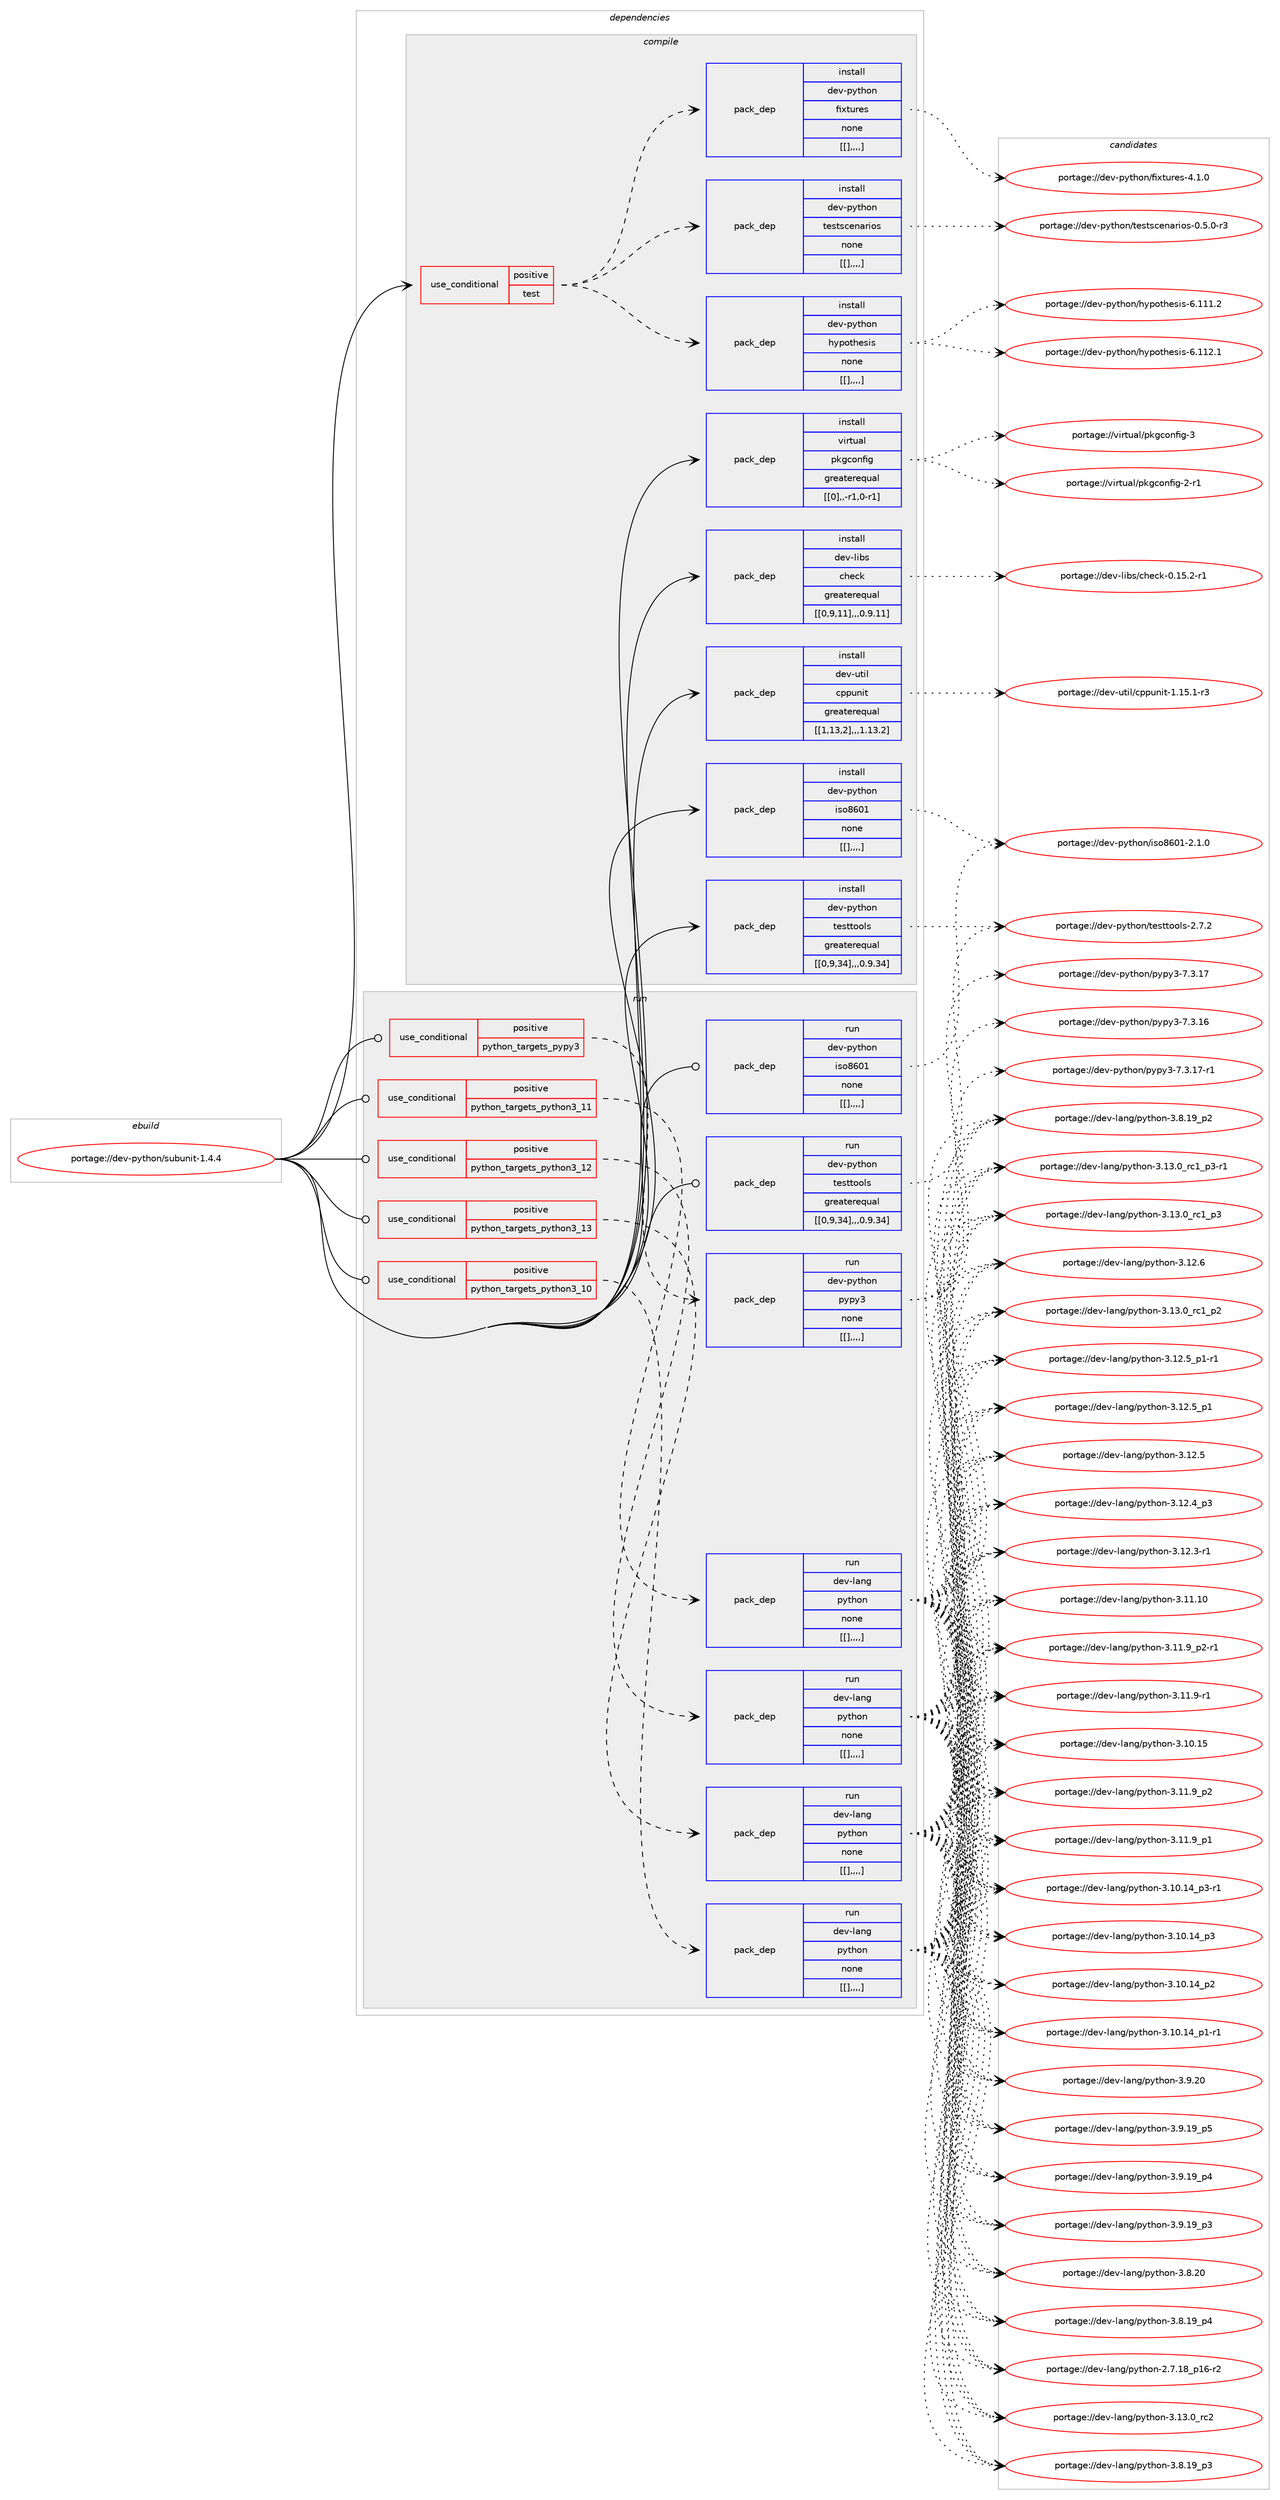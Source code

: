 digraph prolog {

# *************
# Graph options
# *************

newrank=true;
concentrate=true;
compound=true;
graph [rankdir=LR,fontname=Helvetica,fontsize=10,ranksep=1.5];#, ranksep=2.5, nodesep=0.2];
edge  [arrowhead=vee];
node  [fontname=Helvetica,fontsize=10];

# **********
# The ebuild
# **********

subgraph cluster_leftcol {
color=gray;
label=<<i>ebuild</i>>;
id [label="portage://dev-python/subunit-1.4.4", color=red, width=4, href="../dev-python/subunit-1.4.4.svg"];
}

# ****************
# The dependencies
# ****************

subgraph cluster_midcol {
color=gray;
label=<<i>dependencies</i>>;
subgraph cluster_compile {
fillcolor="#eeeeee";
style=filled;
label=<<i>compile</i>>;
subgraph cond41247 {
dependency167181 [label=<<TABLE BORDER="0" CELLBORDER="1" CELLSPACING="0" CELLPADDING="4"><TR><TD ROWSPAN="3" CELLPADDING="10">use_conditional</TD></TR><TR><TD>positive</TD></TR><TR><TD>test</TD></TR></TABLE>>, shape=none, color=red];
subgraph pack124673 {
dependency167182 [label=<<TABLE BORDER="0" CELLBORDER="1" CELLSPACING="0" CELLPADDING="4" WIDTH="220"><TR><TD ROWSPAN="6" CELLPADDING="30">pack_dep</TD></TR><TR><TD WIDTH="110">install</TD></TR><TR><TD>dev-python</TD></TR><TR><TD>fixtures</TD></TR><TR><TD>none</TD></TR><TR><TD>[[],,,,]</TD></TR></TABLE>>, shape=none, color=blue];
}
dependency167181:e -> dependency167182:w [weight=20,style="dashed",arrowhead="vee"];
subgraph pack124674 {
dependency167183 [label=<<TABLE BORDER="0" CELLBORDER="1" CELLSPACING="0" CELLPADDING="4" WIDTH="220"><TR><TD ROWSPAN="6" CELLPADDING="30">pack_dep</TD></TR><TR><TD WIDTH="110">install</TD></TR><TR><TD>dev-python</TD></TR><TR><TD>hypothesis</TD></TR><TR><TD>none</TD></TR><TR><TD>[[],,,,]</TD></TR></TABLE>>, shape=none, color=blue];
}
dependency167181:e -> dependency167183:w [weight=20,style="dashed",arrowhead="vee"];
subgraph pack124675 {
dependency167184 [label=<<TABLE BORDER="0" CELLBORDER="1" CELLSPACING="0" CELLPADDING="4" WIDTH="220"><TR><TD ROWSPAN="6" CELLPADDING="30">pack_dep</TD></TR><TR><TD WIDTH="110">install</TD></TR><TR><TD>dev-python</TD></TR><TR><TD>testscenarios</TD></TR><TR><TD>none</TD></TR><TR><TD>[[],,,,]</TD></TR></TABLE>>, shape=none, color=blue];
}
dependency167181:e -> dependency167184:w [weight=20,style="dashed",arrowhead="vee"];
}
id:e -> dependency167181:w [weight=20,style="solid",arrowhead="vee"];
subgraph pack124676 {
dependency167185 [label=<<TABLE BORDER="0" CELLBORDER="1" CELLSPACING="0" CELLPADDING="4" WIDTH="220"><TR><TD ROWSPAN="6" CELLPADDING="30">pack_dep</TD></TR><TR><TD WIDTH="110">install</TD></TR><TR><TD>dev-libs</TD></TR><TR><TD>check</TD></TR><TR><TD>greaterequal</TD></TR><TR><TD>[[0,9,11],,,0.9.11]</TD></TR></TABLE>>, shape=none, color=blue];
}
id:e -> dependency167185:w [weight=20,style="solid",arrowhead="vee"];
subgraph pack124677 {
dependency167186 [label=<<TABLE BORDER="0" CELLBORDER="1" CELLSPACING="0" CELLPADDING="4" WIDTH="220"><TR><TD ROWSPAN="6" CELLPADDING="30">pack_dep</TD></TR><TR><TD WIDTH="110">install</TD></TR><TR><TD>dev-python</TD></TR><TR><TD>iso8601</TD></TR><TR><TD>none</TD></TR><TR><TD>[[],,,,]</TD></TR></TABLE>>, shape=none, color=blue];
}
id:e -> dependency167186:w [weight=20,style="solid",arrowhead="vee"];
subgraph pack124678 {
dependency167187 [label=<<TABLE BORDER="0" CELLBORDER="1" CELLSPACING="0" CELLPADDING="4" WIDTH="220"><TR><TD ROWSPAN="6" CELLPADDING="30">pack_dep</TD></TR><TR><TD WIDTH="110">install</TD></TR><TR><TD>dev-python</TD></TR><TR><TD>testtools</TD></TR><TR><TD>greaterequal</TD></TR><TR><TD>[[0,9,34],,,0.9.34]</TD></TR></TABLE>>, shape=none, color=blue];
}
id:e -> dependency167187:w [weight=20,style="solid",arrowhead="vee"];
subgraph pack124679 {
dependency167188 [label=<<TABLE BORDER="0" CELLBORDER="1" CELLSPACING="0" CELLPADDING="4" WIDTH="220"><TR><TD ROWSPAN="6" CELLPADDING="30">pack_dep</TD></TR><TR><TD WIDTH="110">install</TD></TR><TR><TD>dev-util</TD></TR><TR><TD>cppunit</TD></TR><TR><TD>greaterequal</TD></TR><TR><TD>[[1,13,2],,,1.13.2]</TD></TR></TABLE>>, shape=none, color=blue];
}
id:e -> dependency167188:w [weight=20,style="solid",arrowhead="vee"];
subgraph pack124680 {
dependency167189 [label=<<TABLE BORDER="0" CELLBORDER="1" CELLSPACING="0" CELLPADDING="4" WIDTH="220"><TR><TD ROWSPAN="6" CELLPADDING="30">pack_dep</TD></TR><TR><TD WIDTH="110">install</TD></TR><TR><TD>virtual</TD></TR><TR><TD>pkgconfig</TD></TR><TR><TD>greaterequal</TD></TR><TR><TD>[[0],,-r1,0-r1]</TD></TR></TABLE>>, shape=none, color=blue];
}
id:e -> dependency167189:w [weight=20,style="solid",arrowhead="vee"];
}
subgraph cluster_compileandrun {
fillcolor="#eeeeee";
style=filled;
label=<<i>compile and run</i>>;
}
subgraph cluster_run {
fillcolor="#eeeeee";
style=filled;
label=<<i>run</i>>;
subgraph cond41248 {
dependency167190 [label=<<TABLE BORDER="0" CELLBORDER="1" CELLSPACING="0" CELLPADDING="4"><TR><TD ROWSPAN="3" CELLPADDING="10">use_conditional</TD></TR><TR><TD>positive</TD></TR><TR><TD>python_targets_pypy3</TD></TR></TABLE>>, shape=none, color=red];
subgraph pack124681 {
dependency167191 [label=<<TABLE BORDER="0" CELLBORDER="1" CELLSPACING="0" CELLPADDING="4" WIDTH="220"><TR><TD ROWSPAN="6" CELLPADDING="30">pack_dep</TD></TR><TR><TD WIDTH="110">run</TD></TR><TR><TD>dev-python</TD></TR><TR><TD>pypy3</TD></TR><TR><TD>none</TD></TR><TR><TD>[[],,,,]</TD></TR></TABLE>>, shape=none, color=blue];
}
dependency167190:e -> dependency167191:w [weight=20,style="dashed",arrowhead="vee"];
}
id:e -> dependency167190:w [weight=20,style="solid",arrowhead="odot"];
subgraph cond41249 {
dependency167192 [label=<<TABLE BORDER="0" CELLBORDER="1" CELLSPACING="0" CELLPADDING="4"><TR><TD ROWSPAN="3" CELLPADDING="10">use_conditional</TD></TR><TR><TD>positive</TD></TR><TR><TD>python_targets_python3_10</TD></TR></TABLE>>, shape=none, color=red];
subgraph pack124682 {
dependency167193 [label=<<TABLE BORDER="0" CELLBORDER="1" CELLSPACING="0" CELLPADDING="4" WIDTH="220"><TR><TD ROWSPAN="6" CELLPADDING="30">pack_dep</TD></TR><TR><TD WIDTH="110">run</TD></TR><TR><TD>dev-lang</TD></TR><TR><TD>python</TD></TR><TR><TD>none</TD></TR><TR><TD>[[],,,,]</TD></TR></TABLE>>, shape=none, color=blue];
}
dependency167192:e -> dependency167193:w [weight=20,style="dashed",arrowhead="vee"];
}
id:e -> dependency167192:w [weight=20,style="solid",arrowhead="odot"];
subgraph cond41250 {
dependency167194 [label=<<TABLE BORDER="0" CELLBORDER="1" CELLSPACING="0" CELLPADDING="4"><TR><TD ROWSPAN="3" CELLPADDING="10">use_conditional</TD></TR><TR><TD>positive</TD></TR><TR><TD>python_targets_python3_11</TD></TR></TABLE>>, shape=none, color=red];
subgraph pack124683 {
dependency167195 [label=<<TABLE BORDER="0" CELLBORDER="1" CELLSPACING="0" CELLPADDING="4" WIDTH="220"><TR><TD ROWSPAN="6" CELLPADDING="30">pack_dep</TD></TR><TR><TD WIDTH="110">run</TD></TR><TR><TD>dev-lang</TD></TR><TR><TD>python</TD></TR><TR><TD>none</TD></TR><TR><TD>[[],,,,]</TD></TR></TABLE>>, shape=none, color=blue];
}
dependency167194:e -> dependency167195:w [weight=20,style="dashed",arrowhead="vee"];
}
id:e -> dependency167194:w [weight=20,style="solid",arrowhead="odot"];
subgraph cond41251 {
dependency167196 [label=<<TABLE BORDER="0" CELLBORDER="1" CELLSPACING="0" CELLPADDING="4"><TR><TD ROWSPAN="3" CELLPADDING="10">use_conditional</TD></TR><TR><TD>positive</TD></TR><TR><TD>python_targets_python3_12</TD></TR></TABLE>>, shape=none, color=red];
subgraph pack124684 {
dependency167197 [label=<<TABLE BORDER="0" CELLBORDER="1" CELLSPACING="0" CELLPADDING="4" WIDTH="220"><TR><TD ROWSPAN="6" CELLPADDING="30">pack_dep</TD></TR><TR><TD WIDTH="110">run</TD></TR><TR><TD>dev-lang</TD></TR><TR><TD>python</TD></TR><TR><TD>none</TD></TR><TR><TD>[[],,,,]</TD></TR></TABLE>>, shape=none, color=blue];
}
dependency167196:e -> dependency167197:w [weight=20,style="dashed",arrowhead="vee"];
}
id:e -> dependency167196:w [weight=20,style="solid",arrowhead="odot"];
subgraph cond41252 {
dependency167198 [label=<<TABLE BORDER="0" CELLBORDER="1" CELLSPACING="0" CELLPADDING="4"><TR><TD ROWSPAN="3" CELLPADDING="10">use_conditional</TD></TR><TR><TD>positive</TD></TR><TR><TD>python_targets_python3_13</TD></TR></TABLE>>, shape=none, color=red];
subgraph pack124685 {
dependency167199 [label=<<TABLE BORDER="0" CELLBORDER="1" CELLSPACING="0" CELLPADDING="4" WIDTH="220"><TR><TD ROWSPAN="6" CELLPADDING="30">pack_dep</TD></TR><TR><TD WIDTH="110">run</TD></TR><TR><TD>dev-lang</TD></TR><TR><TD>python</TD></TR><TR><TD>none</TD></TR><TR><TD>[[],,,,]</TD></TR></TABLE>>, shape=none, color=blue];
}
dependency167198:e -> dependency167199:w [weight=20,style="dashed",arrowhead="vee"];
}
id:e -> dependency167198:w [weight=20,style="solid",arrowhead="odot"];
subgraph pack124686 {
dependency167200 [label=<<TABLE BORDER="0" CELLBORDER="1" CELLSPACING="0" CELLPADDING="4" WIDTH="220"><TR><TD ROWSPAN="6" CELLPADDING="30">pack_dep</TD></TR><TR><TD WIDTH="110">run</TD></TR><TR><TD>dev-python</TD></TR><TR><TD>iso8601</TD></TR><TR><TD>none</TD></TR><TR><TD>[[],,,,]</TD></TR></TABLE>>, shape=none, color=blue];
}
id:e -> dependency167200:w [weight=20,style="solid",arrowhead="odot"];
subgraph pack124687 {
dependency167201 [label=<<TABLE BORDER="0" CELLBORDER="1" CELLSPACING="0" CELLPADDING="4" WIDTH="220"><TR><TD ROWSPAN="6" CELLPADDING="30">pack_dep</TD></TR><TR><TD WIDTH="110">run</TD></TR><TR><TD>dev-python</TD></TR><TR><TD>testtools</TD></TR><TR><TD>greaterequal</TD></TR><TR><TD>[[0,9,34],,,0.9.34]</TD></TR></TABLE>>, shape=none, color=blue];
}
id:e -> dependency167201:w [weight=20,style="solid",arrowhead="odot"];
}
}

# **************
# The candidates
# **************

subgraph cluster_choices {
rank=same;
color=gray;
label=<<i>candidates</i>>;

subgraph choice124673 {
color=black;
nodesep=1;
choice1001011184511212111610411111047102105120116117114101115455246494648 [label="portage://dev-python/fixtures-4.1.0", color=red, width=4,href="../dev-python/fixtures-4.1.0.svg"];
dependency167182:e -> choice1001011184511212111610411111047102105120116117114101115455246494648:w [style=dotted,weight="100"];
}
subgraph choice124674 {
color=black;
nodesep=1;
choice10010111845112121116104111110471041211121111161041011151051154554464949504649 [label="portage://dev-python/hypothesis-6.112.1", color=red, width=4,href="../dev-python/hypothesis-6.112.1.svg"];
choice10010111845112121116104111110471041211121111161041011151051154554464949494650 [label="portage://dev-python/hypothesis-6.111.2", color=red, width=4,href="../dev-python/hypothesis-6.111.2.svg"];
dependency167183:e -> choice10010111845112121116104111110471041211121111161041011151051154554464949504649:w [style=dotted,weight="100"];
dependency167183:e -> choice10010111845112121116104111110471041211121111161041011151051154554464949494650:w [style=dotted,weight="100"];
}
subgraph choice124675 {
color=black;
nodesep=1;
choice100101118451121211161041111104711610111511611599101110971141051111154548465346484511451 [label="portage://dev-python/testscenarios-0.5.0-r3", color=red, width=4,href="../dev-python/testscenarios-0.5.0-r3.svg"];
dependency167184:e -> choice100101118451121211161041111104711610111511611599101110971141051111154548465346484511451:w [style=dotted,weight="100"];
}
subgraph choice124676 {
color=black;
nodesep=1;
choice1001011184510810598115479910410199107454846495346504511449 [label="portage://dev-libs/check-0.15.2-r1", color=red, width=4,href="../dev-libs/check-0.15.2-r1.svg"];
dependency167185:e -> choice1001011184510810598115479910410199107454846495346504511449:w [style=dotted,weight="100"];
}
subgraph choice124677 {
color=black;
nodesep=1;
choice100101118451121211161041111104710511511156544849455046494648 [label="portage://dev-python/iso8601-2.1.0", color=red, width=4,href="../dev-python/iso8601-2.1.0.svg"];
dependency167186:e -> choice100101118451121211161041111104710511511156544849455046494648:w [style=dotted,weight="100"];
}
subgraph choice124678 {
color=black;
nodesep=1;
choice1001011184511212111610411111047116101115116116111111108115455046554650 [label="portage://dev-python/testtools-2.7.2", color=red, width=4,href="../dev-python/testtools-2.7.2.svg"];
dependency167187:e -> choice1001011184511212111610411111047116101115116116111111108115455046554650:w [style=dotted,weight="100"];
}
subgraph choice124679 {
color=black;
nodesep=1;
choice100101118451171161051084799112112117110105116454946495346494511451 [label="portage://dev-util/cppunit-1.15.1-r3", color=red, width=4,href="../dev-util/cppunit-1.15.1-r3.svg"];
dependency167188:e -> choice100101118451171161051084799112112117110105116454946495346494511451:w [style=dotted,weight="100"];
}
subgraph choice124680 {
color=black;
nodesep=1;
choice1181051141161179710847112107103991111101021051034551 [label="portage://virtual/pkgconfig-3", color=red, width=4,href="../virtual/pkgconfig-3.svg"];
choice11810511411611797108471121071039911111010210510345504511449 [label="portage://virtual/pkgconfig-2-r1", color=red, width=4,href="../virtual/pkgconfig-2-r1.svg"];
dependency167189:e -> choice1181051141161179710847112107103991111101021051034551:w [style=dotted,weight="100"];
dependency167189:e -> choice11810511411611797108471121071039911111010210510345504511449:w [style=dotted,weight="100"];
}
subgraph choice124681 {
color=black;
nodesep=1;
choice100101118451121211161041111104711212111212151455546514649554511449 [label="portage://dev-python/pypy3-7.3.17-r1", color=red, width=4,href="../dev-python/pypy3-7.3.17-r1.svg"];
choice10010111845112121116104111110471121211121215145554651464955 [label="portage://dev-python/pypy3-7.3.17", color=red, width=4,href="../dev-python/pypy3-7.3.17.svg"];
choice10010111845112121116104111110471121211121215145554651464954 [label="portage://dev-python/pypy3-7.3.16", color=red, width=4,href="../dev-python/pypy3-7.3.16.svg"];
dependency167191:e -> choice100101118451121211161041111104711212111212151455546514649554511449:w [style=dotted,weight="100"];
dependency167191:e -> choice10010111845112121116104111110471121211121215145554651464955:w [style=dotted,weight="100"];
dependency167191:e -> choice10010111845112121116104111110471121211121215145554651464954:w [style=dotted,weight="100"];
}
subgraph choice124682 {
color=black;
nodesep=1;
choice10010111845108971101034711212111610411111045514649514648951149950 [label="portage://dev-lang/python-3.13.0_rc2", color=red, width=4,href="../dev-lang/python-3.13.0_rc2.svg"];
choice1001011184510897110103471121211161041111104551464951464895114994995112514511449 [label="portage://dev-lang/python-3.13.0_rc1_p3-r1", color=red, width=4,href="../dev-lang/python-3.13.0_rc1_p3-r1.svg"];
choice100101118451089711010347112121116104111110455146495146489511499499511251 [label="portage://dev-lang/python-3.13.0_rc1_p3", color=red, width=4,href="../dev-lang/python-3.13.0_rc1_p3.svg"];
choice100101118451089711010347112121116104111110455146495146489511499499511250 [label="portage://dev-lang/python-3.13.0_rc1_p2", color=red, width=4,href="../dev-lang/python-3.13.0_rc1_p2.svg"];
choice10010111845108971101034711212111610411111045514649504654 [label="portage://dev-lang/python-3.12.6", color=red, width=4,href="../dev-lang/python-3.12.6.svg"];
choice1001011184510897110103471121211161041111104551464950465395112494511449 [label="portage://dev-lang/python-3.12.5_p1-r1", color=red, width=4,href="../dev-lang/python-3.12.5_p1-r1.svg"];
choice100101118451089711010347112121116104111110455146495046539511249 [label="portage://dev-lang/python-3.12.5_p1", color=red, width=4,href="../dev-lang/python-3.12.5_p1.svg"];
choice10010111845108971101034711212111610411111045514649504653 [label="portage://dev-lang/python-3.12.5", color=red, width=4,href="../dev-lang/python-3.12.5.svg"];
choice100101118451089711010347112121116104111110455146495046529511251 [label="portage://dev-lang/python-3.12.4_p3", color=red, width=4,href="../dev-lang/python-3.12.4_p3.svg"];
choice100101118451089711010347112121116104111110455146495046514511449 [label="portage://dev-lang/python-3.12.3-r1", color=red, width=4,href="../dev-lang/python-3.12.3-r1.svg"];
choice1001011184510897110103471121211161041111104551464949464948 [label="portage://dev-lang/python-3.11.10", color=red, width=4,href="../dev-lang/python-3.11.10.svg"];
choice1001011184510897110103471121211161041111104551464949465795112504511449 [label="portage://dev-lang/python-3.11.9_p2-r1", color=red, width=4,href="../dev-lang/python-3.11.9_p2-r1.svg"];
choice100101118451089711010347112121116104111110455146494946579511250 [label="portage://dev-lang/python-3.11.9_p2", color=red, width=4,href="../dev-lang/python-3.11.9_p2.svg"];
choice100101118451089711010347112121116104111110455146494946579511249 [label="portage://dev-lang/python-3.11.9_p1", color=red, width=4,href="../dev-lang/python-3.11.9_p1.svg"];
choice100101118451089711010347112121116104111110455146494946574511449 [label="portage://dev-lang/python-3.11.9-r1", color=red, width=4,href="../dev-lang/python-3.11.9-r1.svg"];
choice1001011184510897110103471121211161041111104551464948464953 [label="portage://dev-lang/python-3.10.15", color=red, width=4,href="../dev-lang/python-3.10.15.svg"];
choice100101118451089711010347112121116104111110455146494846495295112514511449 [label="portage://dev-lang/python-3.10.14_p3-r1", color=red, width=4,href="../dev-lang/python-3.10.14_p3-r1.svg"];
choice10010111845108971101034711212111610411111045514649484649529511251 [label="portage://dev-lang/python-3.10.14_p3", color=red, width=4,href="../dev-lang/python-3.10.14_p3.svg"];
choice10010111845108971101034711212111610411111045514649484649529511250 [label="portage://dev-lang/python-3.10.14_p2", color=red, width=4,href="../dev-lang/python-3.10.14_p2.svg"];
choice100101118451089711010347112121116104111110455146494846495295112494511449 [label="portage://dev-lang/python-3.10.14_p1-r1", color=red, width=4,href="../dev-lang/python-3.10.14_p1-r1.svg"];
choice10010111845108971101034711212111610411111045514657465048 [label="portage://dev-lang/python-3.9.20", color=red, width=4,href="../dev-lang/python-3.9.20.svg"];
choice100101118451089711010347112121116104111110455146574649579511253 [label="portage://dev-lang/python-3.9.19_p5", color=red, width=4,href="../dev-lang/python-3.9.19_p5.svg"];
choice100101118451089711010347112121116104111110455146574649579511252 [label="portage://dev-lang/python-3.9.19_p4", color=red, width=4,href="../dev-lang/python-3.9.19_p4.svg"];
choice100101118451089711010347112121116104111110455146574649579511251 [label="portage://dev-lang/python-3.9.19_p3", color=red, width=4,href="../dev-lang/python-3.9.19_p3.svg"];
choice10010111845108971101034711212111610411111045514656465048 [label="portage://dev-lang/python-3.8.20", color=red, width=4,href="../dev-lang/python-3.8.20.svg"];
choice100101118451089711010347112121116104111110455146564649579511252 [label="portage://dev-lang/python-3.8.19_p4", color=red, width=4,href="../dev-lang/python-3.8.19_p4.svg"];
choice100101118451089711010347112121116104111110455146564649579511251 [label="portage://dev-lang/python-3.8.19_p3", color=red, width=4,href="../dev-lang/python-3.8.19_p3.svg"];
choice100101118451089711010347112121116104111110455146564649579511250 [label="portage://dev-lang/python-3.8.19_p2", color=red, width=4,href="../dev-lang/python-3.8.19_p2.svg"];
choice100101118451089711010347112121116104111110455046554649569511249544511450 [label="portage://dev-lang/python-2.7.18_p16-r2", color=red, width=4,href="../dev-lang/python-2.7.18_p16-r2.svg"];
dependency167193:e -> choice10010111845108971101034711212111610411111045514649514648951149950:w [style=dotted,weight="100"];
dependency167193:e -> choice1001011184510897110103471121211161041111104551464951464895114994995112514511449:w [style=dotted,weight="100"];
dependency167193:e -> choice100101118451089711010347112121116104111110455146495146489511499499511251:w [style=dotted,weight="100"];
dependency167193:e -> choice100101118451089711010347112121116104111110455146495146489511499499511250:w [style=dotted,weight="100"];
dependency167193:e -> choice10010111845108971101034711212111610411111045514649504654:w [style=dotted,weight="100"];
dependency167193:e -> choice1001011184510897110103471121211161041111104551464950465395112494511449:w [style=dotted,weight="100"];
dependency167193:e -> choice100101118451089711010347112121116104111110455146495046539511249:w [style=dotted,weight="100"];
dependency167193:e -> choice10010111845108971101034711212111610411111045514649504653:w [style=dotted,weight="100"];
dependency167193:e -> choice100101118451089711010347112121116104111110455146495046529511251:w [style=dotted,weight="100"];
dependency167193:e -> choice100101118451089711010347112121116104111110455146495046514511449:w [style=dotted,weight="100"];
dependency167193:e -> choice1001011184510897110103471121211161041111104551464949464948:w [style=dotted,weight="100"];
dependency167193:e -> choice1001011184510897110103471121211161041111104551464949465795112504511449:w [style=dotted,weight="100"];
dependency167193:e -> choice100101118451089711010347112121116104111110455146494946579511250:w [style=dotted,weight="100"];
dependency167193:e -> choice100101118451089711010347112121116104111110455146494946579511249:w [style=dotted,weight="100"];
dependency167193:e -> choice100101118451089711010347112121116104111110455146494946574511449:w [style=dotted,weight="100"];
dependency167193:e -> choice1001011184510897110103471121211161041111104551464948464953:w [style=dotted,weight="100"];
dependency167193:e -> choice100101118451089711010347112121116104111110455146494846495295112514511449:w [style=dotted,weight="100"];
dependency167193:e -> choice10010111845108971101034711212111610411111045514649484649529511251:w [style=dotted,weight="100"];
dependency167193:e -> choice10010111845108971101034711212111610411111045514649484649529511250:w [style=dotted,weight="100"];
dependency167193:e -> choice100101118451089711010347112121116104111110455146494846495295112494511449:w [style=dotted,weight="100"];
dependency167193:e -> choice10010111845108971101034711212111610411111045514657465048:w [style=dotted,weight="100"];
dependency167193:e -> choice100101118451089711010347112121116104111110455146574649579511253:w [style=dotted,weight="100"];
dependency167193:e -> choice100101118451089711010347112121116104111110455146574649579511252:w [style=dotted,weight="100"];
dependency167193:e -> choice100101118451089711010347112121116104111110455146574649579511251:w [style=dotted,weight="100"];
dependency167193:e -> choice10010111845108971101034711212111610411111045514656465048:w [style=dotted,weight="100"];
dependency167193:e -> choice100101118451089711010347112121116104111110455146564649579511252:w [style=dotted,weight="100"];
dependency167193:e -> choice100101118451089711010347112121116104111110455146564649579511251:w [style=dotted,weight="100"];
dependency167193:e -> choice100101118451089711010347112121116104111110455146564649579511250:w [style=dotted,weight="100"];
dependency167193:e -> choice100101118451089711010347112121116104111110455046554649569511249544511450:w [style=dotted,weight="100"];
}
subgraph choice124683 {
color=black;
nodesep=1;
choice10010111845108971101034711212111610411111045514649514648951149950 [label="portage://dev-lang/python-3.13.0_rc2", color=red, width=4,href="../dev-lang/python-3.13.0_rc2.svg"];
choice1001011184510897110103471121211161041111104551464951464895114994995112514511449 [label="portage://dev-lang/python-3.13.0_rc1_p3-r1", color=red, width=4,href="../dev-lang/python-3.13.0_rc1_p3-r1.svg"];
choice100101118451089711010347112121116104111110455146495146489511499499511251 [label="portage://dev-lang/python-3.13.0_rc1_p3", color=red, width=4,href="../dev-lang/python-3.13.0_rc1_p3.svg"];
choice100101118451089711010347112121116104111110455146495146489511499499511250 [label="portage://dev-lang/python-3.13.0_rc1_p2", color=red, width=4,href="../dev-lang/python-3.13.0_rc1_p2.svg"];
choice10010111845108971101034711212111610411111045514649504654 [label="portage://dev-lang/python-3.12.6", color=red, width=4,href="../dev-lang/python-3.12.6.svg"];
choice1001011184510897110103471121211161041111104551464950465395112494511449 [label="portage://dev-lang/python-3.12.5_p1-r1", color=red, width=4,href="../dev-lang/python-3.12.5_p1-r1.svg"];
choice100101118451089711010347112121116104111110455146495046539511249 [label="portage://dev-lang/python-3.12.5_p1", color=red, width=4,href="../dev-lang/python-3.12.5_p1.svg"];
choice10010111845108971101034711212111610411111045514649504653 [label="portage://dev-lang/python-3.12.5", color=red, width=4,href="../dev-lang/python-3.12.5.svg"];
choice100101118451089711010347112121116104111110455146495046529511251 [label="portage://dev-lang/python-3.12.4_p3", color=red, width=4,href="../dev-lang/python-3.12.4_p3.svg"];
choice100101118451089711010347112121116104111110455146495046514511449 [label="portage://dev-lang/python-3.12.3-r1", color=red, width=4,href="../dev-lang/python-3.12.3-r1.svg"];
choice1001011184510897110103471121211161041111104551464949464948 [label="portage://dev-lang/python-3.11.10", color=red, width=4,href="../dev-lang/python-3.11.10.svg"];
choice1001011184510897110103471121211161041111104551464949465795112504511449 [label="portage://dev-lang/python-3.11.9_p2-r1", color=red, width=4,href="../dev-lang/python-3.11.9_p2-r1.svg"];
choice100101118451089711010347112121116104111110455146494946579511250 [label="portage://dev-lang/python-3.11.9_p2", color=red, width=4,href="../dev-lang/python-3.11.9_p2.svg"];
choice100101118451089711010347112121116104111110455146494946579511249 [label="portage://dev-lang/python-3.11.9_p1", color=red, width=4,href="../dev-lang/python-3.11.9_p1.svg"];
choice100101118451089711010347112121116104111110455146494946574511449 [label="portage://dev-lang/python-3.11.9-r1", color=red, width=4,href="../dev-lang/python-3.11.9-r1.svg"];
choice1001011184510897110103471121211161041111104551464948464953 [label="portage://dev-lang/python-3.10.15", color=red, width=4,href="../dev-lang/python-3.10.15.svg"];
choice100101118451089711010347112121116104111110455146494846495295112514511449 [label="portage://dev-lang/python-3.10.14_p3-r1", color=red, width=4,href="../dev-lang/python-3.10.14_p3-r1.svg"];
choice10010111845108971101034711212111610411111045514649484649529511251 [label="portage://dev-lang/python-3.10.14_p3", color=red, width=4,href="../dev-lang/python-3.10.14_p3.svg"];
choice10010111845108971101034711212111610411111045514649484649529511250 [label="portage://dev-lang/python-3.10.14_p2", color=red, width=4,href="../dev-lang/python-3.10.14_p2.svg"];
choice100101118451089711010347112121116104111110455146494846495295112494511449 [label="portage://dev-lang/python-3.10.14_p1-r1", color=red, width=4,href="../dev-lang/python-3.10.14_p1-r1.svg"];
choice10010111845108971101034711212111610411111045514657465048 [label="portage://dev-lang/python-3.9.20", color=red, width=4,href="../dev-lang/python-3.9.20.svg"];
choice100101118451089711010347112121116104111110455146574649579511253 [label="portage://dev-lang/python-3.9.19_p5", color=red, width=4,href="../dev-lang/python-3.9.19_p5.svg"];
choice100101118451089711010347112121116104111110455146574649579511252 [label="portage://dev-lang/python-3.9.19_p4", color=red, width=4,href="../dev-lang/python-3.9.19_p4.svg"];
choice100101118451089711010347112121116104111110455146574649579511251 [label="portage://dev-lang/python-3.9.19_p3", color=red, width=4,href="../dev-lang/python-3.9.19_p3.svg"];
choice10010111845108971101034711212111610411111045514656465048 [label="portage://dev-lang/python-3.8.20", color=red, width=4,href="../dev-lang/python-3.8.20.svg"];
choice100101118451089711010347112121116104111110455146564649579511252 [label="portage://dev-lang/python-3.8.19_p4", color=red, width=4,href="../dev-lang/python-3.8.19_p4.svg"];
choice100101118451089711010347112121116104111110455146564649579511251 [label="portage://dev-lang/python-3.8.19_p3", color=red, width=4,href="../dev-lang/python-3.8.19_p3.svg"];
choice100101118451089711010347112121116104111110455146564649579511250 [label="portage://dev-lang/python-3.8.19_p2", color=red, width=4,href="../dev-lang/python-3.8.19_p2.svg"];
choice100101118451089711010347112121116104111110455046554649569511249544511450 [label="portage://dev-lang/python-2.7.18_p16-r2", color=red, width=4,href="../dev-lang/python-2.7.18_p16-r2.svg"];
dependency167195:e -> choice10010111845108971101034711212111610411111045514649514648951149950:w [style=dotted,weight="100"];
dependency167195:e -> choice1001011184510897110103471121211161041111104551464951464895114994995112514511449:w [style=dotted,weight="100"];
dependency167195:e -> choice100101118451089711010347112121116104111110455146495146489511499499511251:w [style=dotted,weight="100"];
dependency167195:e -> choice100101118451089711010347112121116104111110455146495146489511499499511250:w [style=dotted,weight="100"];
dependency167195:e -> choice10010111845108971101034711212111610411111045514649504654:w [style=dotted,weight="100"];
dependency167195:e -> choice1001011184510897110103471121211161041111104551464950465395112494511449:w [style=dotted,weight="100"];
dependency167195:e -> choice100101118451089711010347112121116104111110455146495046539511249:w [style=dotted,weight="100"];
dependency167195:e -> choice10010111845108971101034711212111610411111045514649504653:w [style=dotted,weight="100"];
dependency167195:e -> choice100101118451089711010347112121116104111110455146495046529511251:w [style=dotted,weight="100"];
dependency167195:e -> choice100101118451089711010347112121116104111110455146495046514511449:w [style=dotted,weight="100"];
dependency167195:e -> choice1001011184510897110103471121211161041111104551464949464948:w [style=dotted,weight="100"];
dependency167195:e -> choice1001011184510897110103471121211161041111104551464949465795112504511449:w [style=dotted,weight="100"];
dependency167195:e -> choice100101118451089711010347112121116104111110455146494946579511250:w [style=dotted,weight="100"];
dependency167195:e -> choice100101118451089711010347112121116104111110455146494946579511249:w [style=dotted,weight="100"];
dependency167195:e -> choice100101118451089711010347112121116104111110455146494946574511449:w [style=dotted,weight="100"];
dependency167195:e -> choice1001011184510897110103471121211161041111104551464948464953:w [style=dotted,weight="100"];
dependency167195:e -> choice100101118451089711010347112121116104111110455146494846495295112514511449:w [style=dotted,weight="100"];
dependency167195:e -> choice10010111845108971101034711212111610411111045514649484649529511251:w [style=dotted,weight="100"];
dependency167195:e -> choice10010111845108971101034711212111610411111045514649484649529511250:w [style=dotted,weight="100"];
dependency167195:e -> choice100101118451089711010347112121116104111110455146494846495295112494511449:w [style=dotted,weight="100"];
dependency167195:e -> choice10010111845108971101034711212111610411111045514657465048:w [style=dotted,weight="100"];
dependency167195:e -> choice100101118451089711010347112121116104111110455146574649579511253:w [style=dotted,weight="100"];
dependency167195:e -> choice100101118451089711010347112121116104111110455146574649579511252:w [style=dotted,weight="100"];
dependency167195:e -> choice100101118451089711010347112121116104111110455146574649579511251:w [style=dotted,weight="100"];
dependency167195:e -> choice10010111845108971101034711212111610411111045514656465048:w [style=dotted,weight="100"];
dependency167195:e -> choice100101118451089711010347112121116104111110455146564649579511252:w [style=dotted,weight="100"];
dependency167195:e -> choice100101118451089711010347112121116104111110455146564649579511251:w [style=dotted,weight="100"];
dependency167195:e -> choice100101118451089711010347112121116104111110455146564649579511250:w [style=dotted,weight="100"];
dependency167195:e -> choice100101118451089711010347112121116104111110455046554649569511249544511450:w [style=dotted,weight="100"];
}
subgraph choice124684 {
color=black;
nodesep=1;
choice10010111845108971101034711212111610411111045514649514648951149950 [label="portage://dev-lang/python-3.13.0_rc2", color=red, width=4,href="../dev-lang/python-3.13.0_rc2.svg"];
choice1001011184510897110103471121211161041111104551464951464895114994995112514511449 [label="portage://dev-lang/python-3.13.0_rc1_p3-r1", color=red, width=4,href="../dev-lang/python-3.13.0_rc1_p3-r1.svg"];
choice100101118451089711010347112121116104111110455146495146489511499499511251 [label="portage://dev-lang/python-3.13.0_rc1_p3", color=red, width=4,href="../dev-lang/python-3.13.0_rc1_p3.svg"];
choice100101118451089711010347112121116104111110455146495146489511499499511250 [label="portage://dev-lang/python-3.13.0_rc1_p2", color=red, width=4,href="../dev-lang/python-3.13.0_rc1_p2.svg"];
choice10010111845108971101034711212111610411111045514649504654 [label="portage://dev-lang/python-3.12.6", color=red, width=4,href="../dev-lang/python-3.12.6.svg"];
choice1001011184510897110103471121211161041111104551464950465395112494511449 [label="portage://dev-lang/python-3.12.5_p1-r1", color=red, width=4,href="../dev-lang/python-3.12.5_p1-r1.svg"];
choice100101118451089711010347112121116104111110455146495046539511249 [label="portage://dev-lang/python-3.12.5_p1", color=red, width=4,href="../dev-lang/python-3.12.5_p1.svg"];
choice10010111845108971101034711212111610411111045514649504653 [label="portage://dev-lang/python-3.12.5", color=red, width=4,href="../dev-lang/python-3.12.5.svg"];
choice100101118451089711010347112121116104111110455146495046529511251 [label="portage://dev-lang/python-3.12.4_p3", color=red, width=4,href="../dev-lang/python-3.12.4_p3.svg"];
choice100101118451089711010347112121116104111110455146495046514511449 [label="portage://dev-lang/python-3.12.3-r1", color=red, width=4,href="../dev-lang/python-3.12.3-r1.svg"];
choice1001011184510897110103471121211161041111104551464949464948 [label="portage://dev-lang/python-3.11.10", color=red, width=4,href="../dev-lang/python-3.11.10.svg"];
choice1001011184510897110103471121211161041111104551464949465795112504511449 [label="portage://dev-lang/python-3.11.9_p2-r1", color=red, width=4,href="../dev-lang/python-3.11.9_p2-r1.svg"];
choice100101118451089711010347112121116104111110455146494946579511250 [label="portage://dev-lang/python-3.11.9_p2", color=red, width=4,href="../dev-lang/python-3.11.9_p2.svg"];
choice100101118451089711010347112121116104111110455146494946579511249 [label="portage://dev-lang/python-3.11.9_p1", color=red, width=4,href="../dev-lang/python-3.11.9_p1.svg"];
choice100101118451089711010347112121116104111110455146494946574511449 [label="portage://dev-lang/python-3.11.9-r1", color=red, width=4,href="../dev-lang/python-3.11.9-r1.svg"];
choice1001011184510897110103471121211161041111104551464948464953 [label="portage://dev-lang/python-3.10.15", color=red, width=4,href="../dev-lang/python-3.10.15.svg"];
choice100101118451089711010347112121116104111110455146494846495295112514511449 [label="portage://dev-lang/python-3.10.14_p3-r1", color=red, width=4,href="../dev-lang/python-3.10.14_p3-r1.svg"];
choice10010111845108971101034711212111610411111045514649484649529511251 [label="portage://dev-lang/python-3.10.14_p3", color=red, width=4,href="../dev-lang/python-3.10.14_p3.svg"];
choice10010111845108971101034711212111610411111045514649484649529511250 [label="portage://dev-lang/python-3.10.14_p2", color=red, width=4,href="../dev-lang/python-3.10.14_p2.svg"];
choice100101118451089711010347112121116104111110455146494846495295112494511449 [label="portage://dev-lang/python-3.10.14_p1-r1", color=red, width=4,href="../dev-lang/python-3.10.14_p1-r1.svg"];
choice10010111845108971101034711212111610411111045514657465048 [label="portage://dev-lang/python-3.9.20", color=red, width=4,href="../dev-lang/python-3.9.20.svg"];
choice100101118451089711010347112121116104111110455146574649579511253 [label="portage://dev-lang/python-3.9.19_p5", color=red, width=4,href="../dev-lang/python-3.9.19_p5.svg"];
choice100101118451089711010347112121116104111110455146574649579511252 [label="portage://dev-lang/python-3.9.19_p4", color=red, width=4,href="../dev-lang/python-3.9.19_p4.svg"];
choice100101118451089711010347112121116104111110455146574649579511251 [label="portage://dev-lang/python-3.9.19_p3", color=red, width=4,href="../dev-lang/python-3.9.19_p3.svg"];
choice10010111845108971101034711212111610411111045514656465048 [label="portage://dev-lang/python-3.8.20", color=red, width=4,href="../dev-lang/python-3.8.20.svg"];
choice100101118451089711010347112121116104111110455146564649579511252 [label="portage://dev-lang/python-3.8.19_p4", color=red, width=4,href="../dev-lang/python-3.8.19_p4.svg"];
choice100101118451089711010347112121116104111110455146564649579511251 [label="portage://dev-lang/python-3.8.19_p3", color=red, width=4,href="../dev-lang/python-3.8.19_p3.svg"];
choice100101118451089711010347112121116104111110455146564649579511250 [label="portage://dev-lang/python-3.8.19_p2", color=red, width=4,href="../dev-lang/python-3.8.19_p2.svg"];
choice100101118451089711010347112121116104111110455046554649569511249544511450 [label="portage://dev-lang/python-2.7.18_p16-r2", color=red, width=4,href="../dev-lang/python-2.7.18_p16-r2.svg"];
dependency167197:e -> choice10010111845108971101034711212111610411111045514649514648951149950:w [style=dotted,weight="100"];
dependency167197:e -> choice1001011184510897110103471121211161041111104551464951464895114994995112514511449:w [style=dotted,weight="100"];
dependency167197:e -> choice100101118451089711010347112121116104111110455146495146489511499499511251:w [style=dotted,weight="100"];
dependency167197:e -> choice100101118451089711010347112121116104111110455146495146489511499499511250:w [style=dotted,weight="100"];
dependency167197:e -> choice10010111845108971101034711212111610411111045514649504654:w [style=dotted,weight="100"];
dependency167197:e -> choice1001011184510897110103471121211161041111104551464950465395112494511449:w [style=dotted,weight="100"];
dependency167197:e -> choice100101118451089711010347112121116104111110455146495046539511249:w [style=dotted,weight="100"];
dependency167197:e -> choice10010111845108971101034711212111610411111045514649504653:w [style=dotted,weight="100"];
dependency167197:e -> choice100101118451089711010347112121116104111110455146495046529511251:w [style=dotted,weight="100"];
dependency167197:e -> choice100101118451089711010347112121116104111110455146495046514511449:w [style=dotted,weight="100"];
dependency167197:e -> choice1001011184510897110103471121211161041111104551464949464948:w [style=dotted,weight="100"];
dependency167197:e -> choice1001011184510897110103471121211161041111104551464949465795112504511449:w [style=dotted,weight="100"];
dependency167197:e -> choice100101118451089711010347112121116104111110455146494946579511250:w [style=dotted,weight="100"];
dependency167197:e -> choice100101118451089711010347112121116104111110455146494946579511249:w [style=dotted,weight="100"];
dependency167197:e -> choice100101118451089711010347112121116104111110455146494946574511449:w [style=dotted,weight="100"];
dependency167197:e -> choice1001011184510897110103471121211161041111104551464948464953:w [style=dotted,weight="100"];
dependency167197:e -> choice100101118451089711010347112121116104111110455146494846495295112514511449:w [style=dotted,weight="100"];
dependency167197:e -> choice10010111845108971101034711212111610411111045514649484649529511251:w [style=dotted,weight="100"];
dependency167197:e -> choice10010111845108971101034711212111610411111045514649484649529511250:w [style=dotted,weight="100"];
dependency167197:e -> choice100101118451089711010347112121116104111110455146494846495295112494511449:w [style=dotted,weight="100"];
dependency167197:e -> choice10010111845108971101034711212111610411111045514657465048:w [style=dotted,weight="100"];
dependency167197:e -> choice100101118451089711010347112121116104111110455146574649579511253:w [style=dotted,weight="100"];
dependency167197:e -> choice100101118451089711010347112121116104111110455146574649579511252:w [style=dotted,weight="100"];
dependency167197:e -> choice100101118451089711010347112121116104111110455146574649579511251:w [style=dotted,weight="100"];
dependency167197:e -> choice10010111845108971101034711212111610411111045514656465048:w [style=dotted,weight="100"];
dependency167197:e -> choice100101118451089711010347112121116104111110455146564649579511252:w [style=dotted,weight="100"];
dependency167197:e -> choice100101118451089711010347112121116104111110455146564649579511251:w [style=dotted,weight="100"];
dependency167197:e -> choice100101118451089711010347112121116104111110455146564649579511250:w [style=dotted,weight="100"];
dependency167197:e -> choice100101118451089711010347112121116104111110455046554649569511249544511450:w [style=dotted,weight="100"];
}
subgraph choice124685 {
color=black;
nodesep=1;
choice10010111845108971101034711212111610411111045514649514648951149950 [label="portage://dev-lang/python-3.13.0_rc2", color=red, width=4,href="../dev-lang/python-3.13.0_rc2.svg"];
choice1001011184510897110103471121211161041111104551464951464895114994995112514511449 [label="portage://dev-lang/python-3.13.0_rc1_p3-r1", color=red, width=4,href="../dev-lang/python-3.13.0_rc1_p3-r1.svg"];
choice100101118451089711010347112121116104111110455146495146489511499499511251 [label="portage://dev-lang/python-3.13.0_rc1_p3", color=red, width=4,href="../dev-lang/python-3.13.0_rc1_p3.svg"];
choice100101118451089711010347112121116104111110455146495146489511499499511250 [label="portage://dev-lang/python-3.13.0_rc1_p2", color=red, width=4,href="../dev-lang/python-3.13.0_rc1_p2.svg"];
choice10010111845108971101034711212111610411111045514649504654 [label="portage://dev-lang/python-3.12.6", color=red, width=4,href="../dev-lang/python-3.12.6.svg"];
choice1001011184510897110103471121211161041111104551464950465395112494511449 [label="portage://dev-lang/python-3.12.5_p1-r1", color=red, width=4,href="../dev-lang/python-3.12.5_p1-r1.svg"];
choice100101118451089711010347112121116104111110455146495046539511249 [label="portage://dev-lang/python-3.12.5_p1", color=red, width=4,href="../dev-lang/python-3.12.5_p1.svg"];
choice10010111845108971101034711212111610411111045514649504653 [label="portage://dev-lang/python-3.12.5", color=red, width=4,href="../dev-lang/python-3.12.5.svg"];
choice100101118451089711010347112121116104111110455146495046529511251 [label="portage://dev-lang/python-3.12.4_p3", color=red, width=4,href="../dev-lang/python-3.12.4_p3.svg"];
choice100101118451089711010347112121116104111110455146495046514511449 [label="portage://dev-lang/python-3.12.3-r1", color=red, width=4,href="../dev-lang/python-3.12.3-r1.svg"];
choice1001011184510897110103471121211161041111104551464949464948 [label="portage://dev-lang/python-3.11.10", color=red, width=4,href="../dev-lang/python-3.11.10.svg"];
choice1001011184510897110103471121211161041111104551464949465795112504511449 [label="portage://dev-lang/python-3.11.9_p2-r1", color=red, width=4,href="../dev-lang/python-3.11.9_p2-r1.svg"];
choice100101118451089711010347112121116104111110455146494946579511250 [label="portage://dev-lang/python-3.11.9_p2", color=red, width=4,href="../dev-lang/python-3.11.9_p2.svg"];
choice100101118451089711010347112121116104111110455146494946579511249 [label="portage://dev-lang/python-3.11.9_p1", color=red, width=4,href="../dev-lang/python-3.11.9_p1.svg"];
choice100101118451089711010347112121116104111110455146494946574511449 [label="portage://dev-lang/python-3.11.9-r1", color=red, width=4,href="../dev-lang/python-3.11.9-r1.svg"];
choice1001011184510897110103471121211161041111104551464948464953 [label="portage://dev-lang/python-3.10.15", color=red, width=4,href="../dev-lang/python-3.10.15.svg"];
choice100101118451089711010347112121116104111110455146494846495295112514511449 [label="portage://dev-lang/python-3.10.14_p3-r1", color=red, width=4,href="../dev-lang/python-3.10.14_p3-r1.svg"];
choice10010111845108971101034711212111610411111045514649484649529511251 [label="portage://dev-lang/python-3.10.14_p3", color=red, width=4,href="../dev-lang/python-3.10.14_p3.svg"];
choice10010111845108971101034711212111610411111045514649484649529511250 [label="portage://dev-lang/python-3.10.14_p2", color=red, width=4,href="../dev-lang/python-3.10.14_p2.svg"];
choice100101118451089711010347112121116104111110455146494846495295112494511449 [label="portage://dev-lang/python-3.10.14_p1-r1", color=red, width=4,href="../dev-lang/python-3.10.14_p1-r1.svg"];
choice10010111845108971101034711212111610411111045514657465048 [label="portage://dev-lang/python-3.9.20", color=red, width=4,href="../dev-lang/python-3.9.20.svg"];
choice100101118451089711010347112121116104111110455146574649579511253 [label="portage://dev-lang/python-3.9.19_p5", color=red, width=4,href="../dev-lang/python-3.9.19_p5.svg"];
choice100101118451089711010347112121116104111110455146574649579511252 [label="portage://dev-lang/python-3.9.19_p4", color=red, width=4,href="../dev-lang/python-3.9.19_p4.svg"];
choice100101118451089711010347112121116104111110455146574649579511251 [label="portage://dev-lang/python-3.9.19_p3", color=red, width=4,href="../dev-lang/python-3.9.19_p3.svg"];
choice10010111845108971101034711212111610411111045514656465048 [label="portage://dev-lang/python-3.8.20", color=red, width=4,href="../dev-lang/python-3.8.20.svg"];
choice100101118451089711010347112121116104111110455146564649579511252 [label="portage://dev-lang/python-3.8.19_p4", color=red, width=4,href="../dev-lang/python-3.8.19_p4.svg"];
choice100101118451089711010347112121116104111110455146564649579511251 [label="portage://dev-lang/python-3.8.19_p3", color=red, width=4,href="../dev-lang/python-3.8.19_p3.svg"];
choice100101118451089711010347112121116104111110455146564649579511250 [label="portage://dev-lang/python-3.8.19_p2", color=red, width=4,href="../dev-lang/python-3.8.19_p2.svg"];
choice100101118451089711010347112121116104111110455046554649569511249544511450 [label="portage://dev-lang/python-2.7.18_p16-r2", color=red, width=4,href="../dev-lang/python-2.7.18_p16-r2.svg"];
dependency167199:e -> choice10010111845108971101034711212111610411111045514649514648951149950:w [style=dotted,weight="100"];
dependency167199:e -> choice1001011184510897110103471121211161041111104551464951464895114994995112514511449:w [style=dotted,weight="100"];
dependency167199:e -> choice100101118451089711010347112121116104111110455146495146489511499499511251:w [style=dotted,weight="100"];
dependency167199:e -> choice100101118451089711010347112121116104111110455146495146489511499499511250:w [style=dotted,weight="100"];
dependency167199:e -> choice10010111845108971101034711212111610411111045514649504654:w [style=dotted,weight="100"];
dependency167199:e -> choice1001011184510897110103471121211161041111104551464950465395112494511449:w [style=dotted,weight="100"];
dependency167199:e -> choice100101118451089711010347112121116104111110455146495046539511249:w [style=dotted,weight="100"];
dependency167199:e -> choice10010111845108971101034711212111610411111045514649504653:w [style=dotted,weight="100"];
dependency167199:e -> choice100101118451089711010347112121116104111110455146495046529511251:w [style=dotted,weight="100"];
dependency167199:e -> choice100101118451089711010347112121116104111110455146495046514511449:w [style=dotted,weight="100"];
dependency167199:e -> choice1001011184510897110103471121211161041111104551464949464948:w [style=dotted,weight="100"];
dependency167199:e -> choice1001011184510897110103471121211161041111104551464949465795112504511449:w [style=dotted,weight="100"];
dependency167199:e -> choice100101118451089711010347112121116104111110455146494946579511250:w [style=dotted,weight="100"];
dependency167199:e -> choice100101118451089711010347112121116104111110455146494946579511249:w [style=dotted,weight="100"];
dependency167199:e -> choice100101118451089711010347112121116104111110455146494946574511449:w [style=dotted,weight="100"];
dependency167199:e -> choice1001011184510897110103471121211161041111104551464948464953:w [style=dotted,weight="100"];
dependency167199:e -> choice100101118451089711010347112121116104111110455146494846495295112514511449:w [style=dotted,weight="100"];
dependency167199:e -> choice10010111845108971101034711212111610411111045514649484649529511251:w [style=dotted,weight="100"];
dependency167199:e -> choice10010111845108971101034711212111610411111045514649484649529511250:w [style=dotted,weight="100"];
dependency167199:e -> choice100101118451089711010347112121116104111110455146494846495295112494511449:w [style=dotted,weight="100"];
dependency167199:e -> choice10010111845108971101034711212111610411111045514657465048:w [style=dotted,weight="100"];
dependency167199:e -> choice100101118451089711010347112121116104111110455146574649579511253:w [style=dotted,weight="100"];
dependency167199:e -> choice100101118451089711010347112121116104111110455146574649579511252:w [style=dotted,weight="100"];
dependency167199:e -> choice100101118451089711010347112121116104111110455146574649579511251:w [style=dotted,weight="100"];
dependency167199:e -> choice10010111845108971101034711212111610411111045514656465048:w [style=dotted,weight="100"];
dependency167199:e -> choice100101118451089711010347112121116104111110455146564649579511252:w [style=dotted,weight="100"];
dependency167199:e -> choice100101118451089711010347112121116104111110455146564649579511251:w [style=dotted,weight="100"];
dependency167199:e -> choice100101118451089711010347112121116104111110455146564649579511250:w [style=dotted,weight="100"];
dependency167199:e -> choice100101118451089711010347112121116104111110455046554649569511249544511450:w [style=dotted,weight="100"];
}
subgraph choice124686 {
color=black;
nodesep=1;
choice100101118451121211161041111104710511511156544849455046494648 [label="portage://dev-python/iso8601-2.1.0", color=red, width=4,href="../dev-python/iso8601-2.1.0.svg"];
dependency167200:e -> choice100101118451121211161041111104710511511156544849455046494648:w [style=dotted,weight="100"];
}
subgraph choice124687 {
color=black;
nodesep=1;
choice1001011184511212111610411111047116101115116116111111108115455046554650 [label="portage://dev-python/testtools-2.7.2", color=red, width=4,href="../dev-python/testtools-2.7.2.svg"];
dependency167201:e -> choice1001011184511212111610411111047116101115116116111111108115455046554650:w [style=dotted,weight="100"];
}
}

}

